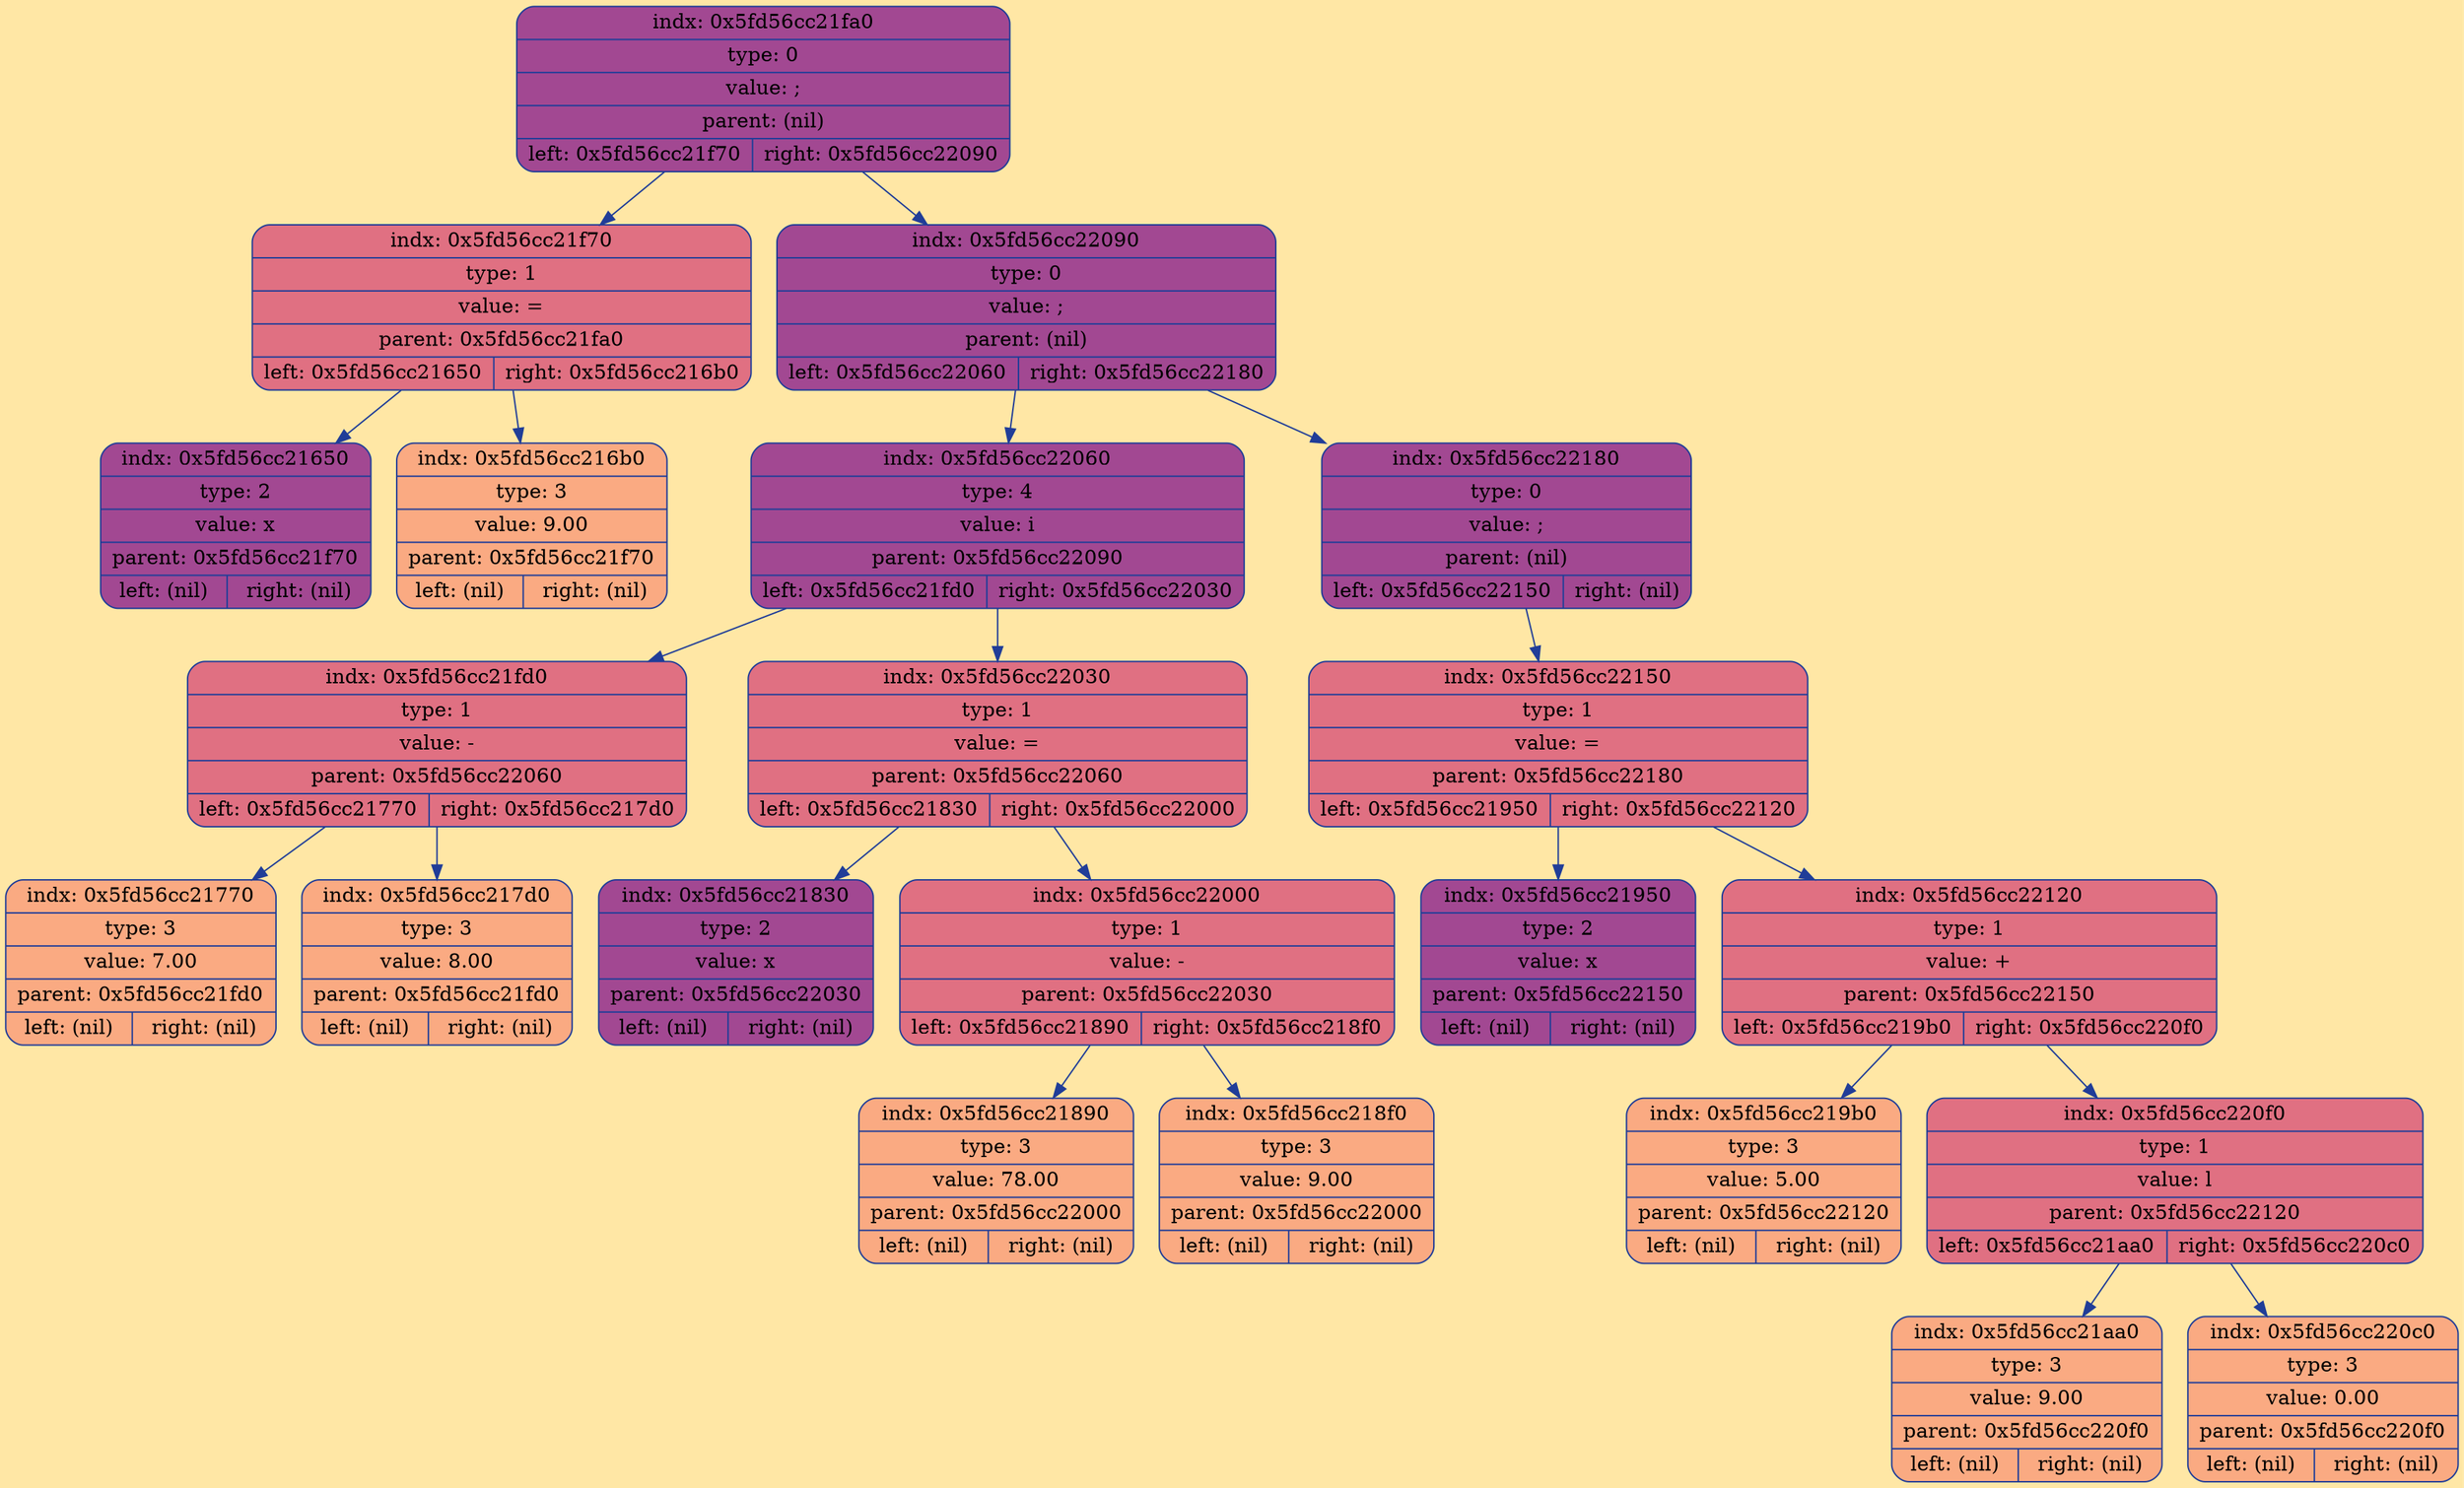 digraph Tree {
	rankdir = TB;
	node [shape = record];
	edge [color = "#203D98"];
	bgcolor = "#FFE7A5";
	node0x5fd56cc21fa0 [color = "#203D98", shape = Mrecord, style = filled, fillcolor = "#A24892", label = "{indx: 0x5fd56cc21fa0 | type: 0 | value: ; | parent: (nil) | { left: 0x5fd56cc21f70 | right: 0x5fd56cc22090}}"];
		node0x5fd56cc21fa0 -> node0x5fd56cc21f70
	node0x5fd56cc21f70 [color = "#203D98", shape = Mrecord, style = filled, fillcolor = "#E07082", label = "{indx: 0x5fd56cc21f70 | type: 1 | value: = | parent: 0x5fd56cc21fa0 | { left: 0x5fd56cc21650 | right: 0x5fd56cc216b0}}"];
		node0x5fd56cc21f70 -> node0x5fd56cc21650
	node0x5fd56cc21650 [color = "#203D98", shape = Mrecord, style = filled, fillcolor = "#A24892", label = "{indx: 0x5fd56cc21650 | type: 2 | value: x | parent: 0x5fd56cc21f70 | { left: (nil) | right: (nil)}}"];
		node0x5fd56cc21f70 -> node0x5fd56cc216b0
	node0x5fd56cc216b0 [color = "#203D98", shape = Mrecord, style = filled, fillcolor = "#FAAA82", label = "{indx: 0x5fd56cc216b0 | type: 3 | value: 9.00 | parent: 0x5fd56cc21f70 | { left: (nil) | right: (nil)}}"];
		node0x5fd56cc21fa0 -> node0x5fd56cc22090
	node0x5fd56cc22090 [color = "#203D98", shape = Mrecord, style = filled, fillcolor = "#A24892", label = "{indx: 0x5fd56cc22090 | type: 0 | value: ; | parent: (nil) | { left: 0x5fd56cc22060 | right: 0x5fd56cc22180}}"];
		node0x5fd56cc22090 -> node0x5fd56cc22060
	node0x5fd56cc22060 [color = "#203D98", shape = Mrecord, style = filled, fillcolor = "#A24892", label = "{indx: 0x5fd56cc22060 | type: 4 | value: i | parent: 0x5fd56cc22090 | { left: 0x5fd56cc21fd0 | right: 0x5fd56cc22030}}"];
		node0x5fd56cc22060 -> node0x5fd56cc21fd0
	node0x5fd56cc21fd0 [color = "#203D98", shape = Mrecord, style = filled, fillcolor = "#E07082", label = "{indx: 0x5fd56cc21fd0 | type: 1 | value: - | parent: 0x5fd56cc22060 | { left: 0x5fd56cc21770 | right: 0x5fd56cc217d0}}"];
		node0x5fd56cc21fd0 -> node0x5fd56cc21770
	node0x5fd56cc21770 [color = "#203D98", shape = Mrecord, style = filled, fillcolor = "#FAAA82", label = "{indx: 0x5fd56cc21770 | type: 3 | value: 7.00 | parent: 0x5fd56cc21fd0 | { left: (nil) | right: (nil)}}"];
		node0x5fd56cc21fd0 -> node0x5fd56cc217d0
	node0x5fd56cc217d0 [color = "#203D98", shape = Mrecord, style = filled, fillcolor = "#FAAA82", label = "{indx: 0x5fd56cc217d0 | type: 3 | value: 8.00 | parent: 0x5fd56cc21fd0 | { left: (nil) | right: (nil)}}"];
		node0x5fd56cc22060 -> node0x5fd56cc22030
	node0x5fd56cc22030 [color = "#203D98", shape = Mrecord, style = filled, fillcolor = "#E07082", label = "{indx: 0x5fd56cc22030 | type: 1 | value: = | parent: 0x5fd56cc22060 | { left: 0x5fd56cc21830 | right: 0x5fd56cc22000}}"];
		node0x5fd56cc22030 -> node0x5fd56cc21830
	node0x5fd56cc21830 [color = "#203D98", shape = Mrecord, style = filled, fillcolor = "#A24892", label = "{indx: 0x5fd56cc21830 | type: 2 | value: x | parent: 0x5fd56cc22030 | { left: (nil) | right: (nil)}}"];
		node0x5fd56cc22030 -> node0x5fd56cc22000
	node0x5fd56cc22000 [color = "#203D98", shape = Mrecord, style = filled, fillcolor = "#E07082", label = "{indx: 0x5fd56cc22000 | type: 1 | value: - | parent: 0x5fd56cc22030 | { left: 0x5fd56cc21890 | right: 0x5fd56cc218f0}}"];
		node0x5fd56cc22000 -> node0x5fd56cc21890
	node0x5fd56cc21890 [color = "#203D98", shape = Mrecord, style = filled, fillcolor = "#FAAA82", label = "{indx: 0x5fd56cc21890 | type: 3 | value: 78.00 | parent: 0x5fd56cc22000 | { left: (nil) | right: (nil)}}"];
		node0x5fd56cc22000 -> node0x5fd56cc218f0
	node0x5fd56cc218f0 [color = "#203D98", shape = Mrecord, style = filled, fillcolor = "#FAAA82", label = "{indx: 0x5fd56cc218f0 | type: 3 | value: 9.00 | parent: 0x5fd56cc22000 | { left: (nil) | right: (nil)}}"];
		node0x5fd56cc22090 -> node0x5fd56cc22180
	node0x5fd56cc22180 [color = "#203D98", shape = Mrecord, style = filled, fillcolor = "#A24892", label = "{indx: 0x5fd56cc22180 | type: 0 | value: ; | parent: (nil) | { left: 0x5fd56cc22150 | right: (nil)}}"];
		node0x5fd56cc22180 -> node0x5fd56cc22150
	node0x5fd56cc22150 [color = "#203D98", shape = Mrecord, style = filled, fillcolor = "#E07082", label = "{indx: 0x5fd56cc22150 | type: 1 | value: = | parent: 0x5fd56cc22180 | { left: 0x5fd56cc21950 | right: 0x5fd56cc22120}}"];
		node0x5fd56cc22150 -> node0x5fd56cc21950
	node0x5fd56cc21950 [color = "#203D98", shape = Mrecord, style = filled, fillcolor = "#A24892", label = "{indx: 0x5fd56cc21950 | type: 2 | value: x | parent: 0x5fd56cc22150 | { left: (nil) | right: (nil)}}"];
		node0x5fd56cc22150 -> node0x5fd56cc22120
	node0x5fd56cc22120 [color = "#203D98", shape = Mrecord, style = filled, fillcolor = "#E07082", label = "{indx: 0x5fd56cc22120 | type: 1 | value: + | parent: 0x5fd56cc22150 | { left: 0x5fd56cc219b0 | right: 0x5fd56cc220f0}}"];
		node0x5fd56cc22120 -> node0x5fd56cc219b0
	node0x5fd56cc219b0 [color = "#203D98", shape = Mrecord, style = filled, fillcolor = "#FAAA82", label = "{indx: 0x5fd56cc219b0 | type: 3 | value: 5.00 | parent: 0x5fd56cc22120 | { left: (nil) | right: (nil)}}"];
		node0x5fd56cc22120 -> node0x5fd56cc220f0
	node0x5fd56cc220f0 [color = "#203D98", shape = Mrecord, style = filled, fillcolor = "#E07082", label = "{indx: 0x5fd56cc220f0 | type: 1 | value: l | parent: 0x5fd56cc22120 | { left: 0x5fd56cc21aa0 | right: 0x5fd56cc220c0}}"];
		node0x5fd56cc220f0 -> node0x5fd56cc21aa0
	node0x5fd56cc21aa0 [color = "#203D98", shape = Mrecord, style = filled, fillcolor = "#FAAA82", label = "{indx: 0x5fd56cc21aa0 | type: 3 | value: 9.00 | parent: 0x5fd56cc220f0 | { left: (nil) | right: (nil)}}"];
		node0x5fd56cc220f0 -> node0x5fd56cc220c0
	node0x5fd56cc220c0 [color = "#203D98", shape = Mrecord, style = filled, fillcolor = "#FAAA82", label = "{indx: 0x5fd56cc220c0 | type: 3 | value: 0.00 | parent: 0x5fd56cc220f0 | { left: (nil) | right: (nil)}}"];
}
